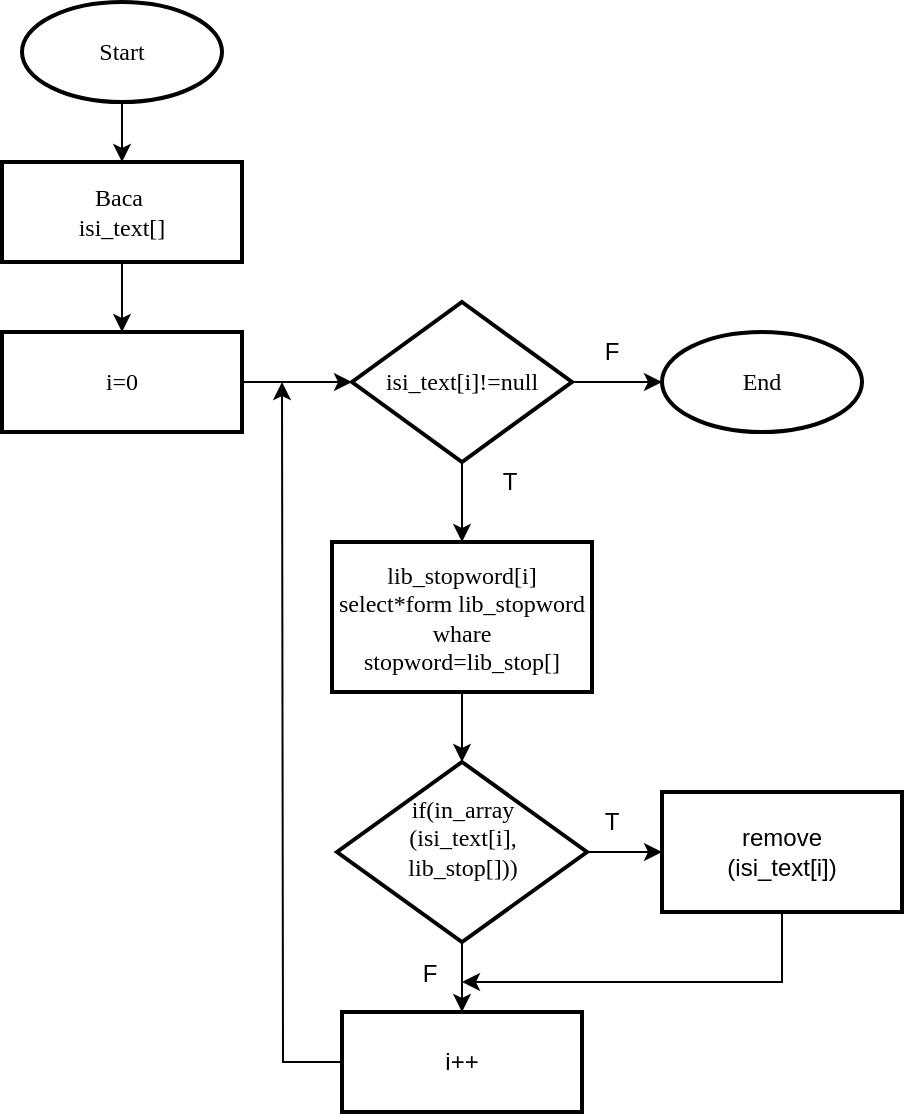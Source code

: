 <mxfile version="14.1.8" type="device"><diagram id="spE-P31IUjxNoIaWz15V" name="Page-1"><mxGraphModel dx="1019" dy="492" grid="1" gridSize="10" guides="1" tooltips="1" connect="1" arrows="1" fold="1" page="1" pageScale="1" pageWidth="827" pageHeight="1169" math="0" shadow="0"><root><mxCell id="0"/><mxCell id="1" parent="0"/><mxCell id="tJjdd_n9l8kZexzgoA06-5" value="" style="edgeStyle=orthogonalEdgeStyle;rounded=0;orthogonalLoop=1;jettySize=auto;html=1;" parent="1" source="tJjdd_n9l8kZexzgoA06-1" target="tJjdd_n9l8kZexzgoA06-4" edge="1"><mxGeometry relative="1" as="geometry"/></mxCell><mxCell id="tJjdd_n9l8kZexzgoA06-1" value="&lt;font face=&quot;Times New Roman&quot;&gt;Start&lt;/font&gt;" style="strokeWidth=2;html=1;shape=mxgraph.flowchart.start_1;whiteSpace=wrap;" parent="1" vertex="1"><mxGeometry x="230" y="50" width="100" height="50" as="geometry"/></mxCell><mxCell id="tJjdd_n9l8kZexzgoA06-2" value="&lt;font face=&quot;Times New Roman&quot;&gt;End&lt;/font&gt;" style="strokeWidth=2;html=1;shape=mxgraph.flowchart.start_1;whiteSpace=wrap;" parent="1" vertex="1"><mxGeometry x="550" y="215" width="100" height="50" as="geometry"/></mxCell><mxCell id="tJjdd_n9l8kZexzgoA06-7" value="" style="edgeStyle=orthogonalEdgeStyle;rounded=0;orthogonalLoop=1;jettySize=auto;html=1;" parent="1" source="tJjdd_n9l8kZexzgoA06-4" target="tJjdd_n9l8kZexzgoA06-6" edge="1"><mxGeometry relative="1" as="geometry"/></mxCell><mxCell id="tJjdd_n9l8kZexzgoA06-4" value="&lt;font face=&quot;Times New Roman&quot;&gt;Baca&amp;nbsp;&lt;br&gt;isi_text[]&lt;/font&gt;" style="whiteSpace=wrap;html=1;strokeWidth=2;" parent="1" vertex="1"><mxGeometry x="220" y="130" width="120" height="50" as="geometry"/></mxCell><mxCell id="tJjdd_n9l8kZexzgoA06-20" style="edgeStyle=orthogonalEdgeStyle;rounded=0;orthogonalLoop=1;jettySize=auto;html=1;entryX=0;entryY=0.5;entryDx=0;entryDy=0;" parent="1" source="tJjdd_n9l8kZexzgoA06-6" target="tJjdd_n9l8kZexzgoA06-8" edge="1"><mxGeometry relative="1" as="geometry"/></mxCell><mxCell id="tJjdd_n9l8kZexzgoA06-6" value="&lt;font face=&quot;Times New Roman&quot;&gt;i=0&lt;/font&gt;" style="whiteSpace=wrap;html=1;strokeWidth=2;" parent="1" vertex="1"><mxGeometry x="220" y="215" width="120" height="50" as="geometry"/></mxCell><mxCell id="tJjdd_n9l8kZexzgoA06-11" value="" style="edgeStyle=orthogonalEdgeStyle;rounded=0;orthogonalLoop=1;jettySize=auto;html=1;" parent="1" source="tJjdd_n9l8kZexzgoA06-8" target="tJjdd_n9l8kZexzgoA06-10" edge="1"><mxGeometry relative="1" as="geometry"/></mxCell><mxCell id="tJjdd_n9l8kZexzgoA06-21" style="edgeStyle=orthogonalEdgeStyle;rounded=0;orthogonalLoop=1;jettySize=auto;html=1;exitX=1;exitY=0.5;exitDx=0;exitDy=0;entryX=0;entryY=0.5;entryDx=0;entryDy=0;entryPerimeter=0;" parent="1" source="tJjdd_n9l8kZexzgoA06-8" target="tJjdd_n9l8kZexzgoA06-2" edge="1"><mxGeometry relative="1" as="geometry"/></mxCell><mxCell id="tJjdd_n9l8kZexzgoA06-8" value="&lt;font face=&quot;Times New Roman&quot;&gt;isi_text[i]!=null&lt;/font&gt;" style="rhombus;whiteSpace=wrap;html=1;strokeWidth=2;" parent="1" vertex="1"><mxGeometry x="395" y="200" width="110" height="80" as="geometry"/></mxCell><mxCell id="tJjdd_n9l8kZexzgoA06-26" value="" style="edgeStyle=orthogonalEdgeStyle;rounded=0;orthogonalLoop=1;jettySize=auto;html=1;" parent="1" source="tJjdd_n9l8kZexzgoA06-10" target="tJjdd_n9l8kZexzgoA06-25" edge="1"><mxGeometry relative="1" as="geometry"/></mxCell><mxCell id="tJjdd_n9l8kZexzgoA06-10" value="&lt;font face=&quot;Times New Roman&quot;&gt;lib_stopword[i]&lt;br&gt;select*form lib_stopword whare&lt;br&gt;stopword=lib_stop[]&lt;/font&gt;" style="whiteSpace=wrap;html=1;strokeWidth=2;" parent="1" vertex="1"><mxGeometry x="385" y="320" width="130" height="75" as="geometry"/></mxCell><mxCell id="tJjdd_n9l8kZexzgoA06-22" style="edgeStyle=orthogonalEdgeStyle;rounded=0;orthogonalLoop=1;jettySize=auto;html=1;exitX=0;exitY=0.5;exitDx=0;exitDy=0;" parent="1" source="tJjdd_n9l8kZexzgoA06-16" edge="1"><mxGeometry relative="1" as="geometry"><mxPoint x="360" y="240" as="targetPoint"/></mxGeometry></mxCell><mxCell id="tJjdd_n9l8kZexzgoA06-16" value="i++" style="whiteSpace=wrap;html=1;strokeWidth=2;" parent="1" vertex="1"><mxGeometry x="390" y="555" width="120" height="50" as="geometry"/></mxCell><mxCell id="tJjdd_n9l8kZexzgoA06-28" style="edgeStyle=orthogonalEdgeStyle;rounded=0;orthogonalLoop=1;jettySize=auto;html=1;entryX=0.5;entryY=0;entryDx=0;entryDy=0;" parent="1" source="tJjdd_n9l8kZexzgoA06-25" target="tJjdd_n9l8kZexzgoA06-16" edge="1"><mxGeometry relative="1" as="geometry"/></mxCell><mxCell id="tJjdd_n9l8kZexzgoA06-30" value="" style="edgeStyle=orthogonalEdgeStyle;rounded=0;orthogonalLoop=1;jettySize=auto;html=1;" parent="1" source="tJjdd_n9l8kZexzgoA06-25" target="tJjdd_n9l8kZexzgoA06-29" edge="1"><mxGeometry relative="1" as="geometry"/></mxCell><mxCell id="tJjdd_n9l8kZexzgoA06-25" value="&lt;font face=&quot;Times New Roman&quot;&gt;if(in_array&lt;br&gt;(isi_text[i], &lt;br&gt;lib_stop[]))&lt;br&gt;&lt;br&gt;&lt;/font&gt;" style="rhombus;whiteSpace=wrap;html=1;strokeWidth=2;" parent="1" vertex="1"><mxGeometry x="387.5" y="430" width="125" height="90" as="geometry"/></mxCell><mxCell id="tJjdd_n9l8kZexzgoA06-32" style="edgeStyle=orthogonalEdgeStyle;rounded=0;orthogonalLoop=1;jettySize=auto;html=1;" parent="1" source="tJjdd_n9l8kZexzgoA06-29" edge="1"><mxGeometry relative="1" as="geometry"><mxPoint x="450" y="540" as="targetPoint"/><Array as="points"><mxPoint x="610" y="540"/></Array></mxGeometry></mxCell><mxCell id="tJjdd_n9l8kZexzgoA06-29" value="remove&lt;br&gt;(isi_text[i])" style="whiteSpace=wrap;html=1;strokeWidth=2;" parent="1" vertex="1"><mxGeometry x="550" y="445" width="120" height="60" as="geometry"/></mxCell><mxCell id="tJjdd_n9l8kZexzgoA06-33" value="T" style="text;html=1;strokeColor=none;fillColor=none;align=center;verticalAlign=middle;whiteSpace=wrap;rounded=0;" parent="1" vertex="1"><mxGeometry x="505" y="450" width="40" height="20" as="geometry"/></mxCell><mxCell id="tJjdd_n9l8kZexzgoA06-34" value="F" style="text;html=1;strokeColor=none;fillColor=none;align=center;verticalAlign=middle;whiteSpace=wrap;rounded=0;" parent="1" vertex="1"><mxGeometry x="414" y="526" width="40" height="20" as="geometry"/></mxCell><mxCell id="tJjdd_n9l8kZexzgoA06-35" value="T" style="text;html=1;strokeColor=none;fillColor=none;align=center;verticalAlign=middle;whiteSpace=wrap;rounded=0;" parent="1" vertex="1"><mxGeometry x="454" y="280" width="40" height="20" as="geometry"/></mxCell><mxCell id="tJjdd_n9l8kZexzgoA06-36" value="F" style="text;html=1;strokeColor=none;fillColor=none;align=center;verticalAlign=middle;whiteSpace=wrap;rounded=0;" parent="1" vertex="1"><mxGeometry x="505" y="215" width="40" height="20" as="geometry"/></mxCell></root></mxGraphModel></diagram></mxfile>
